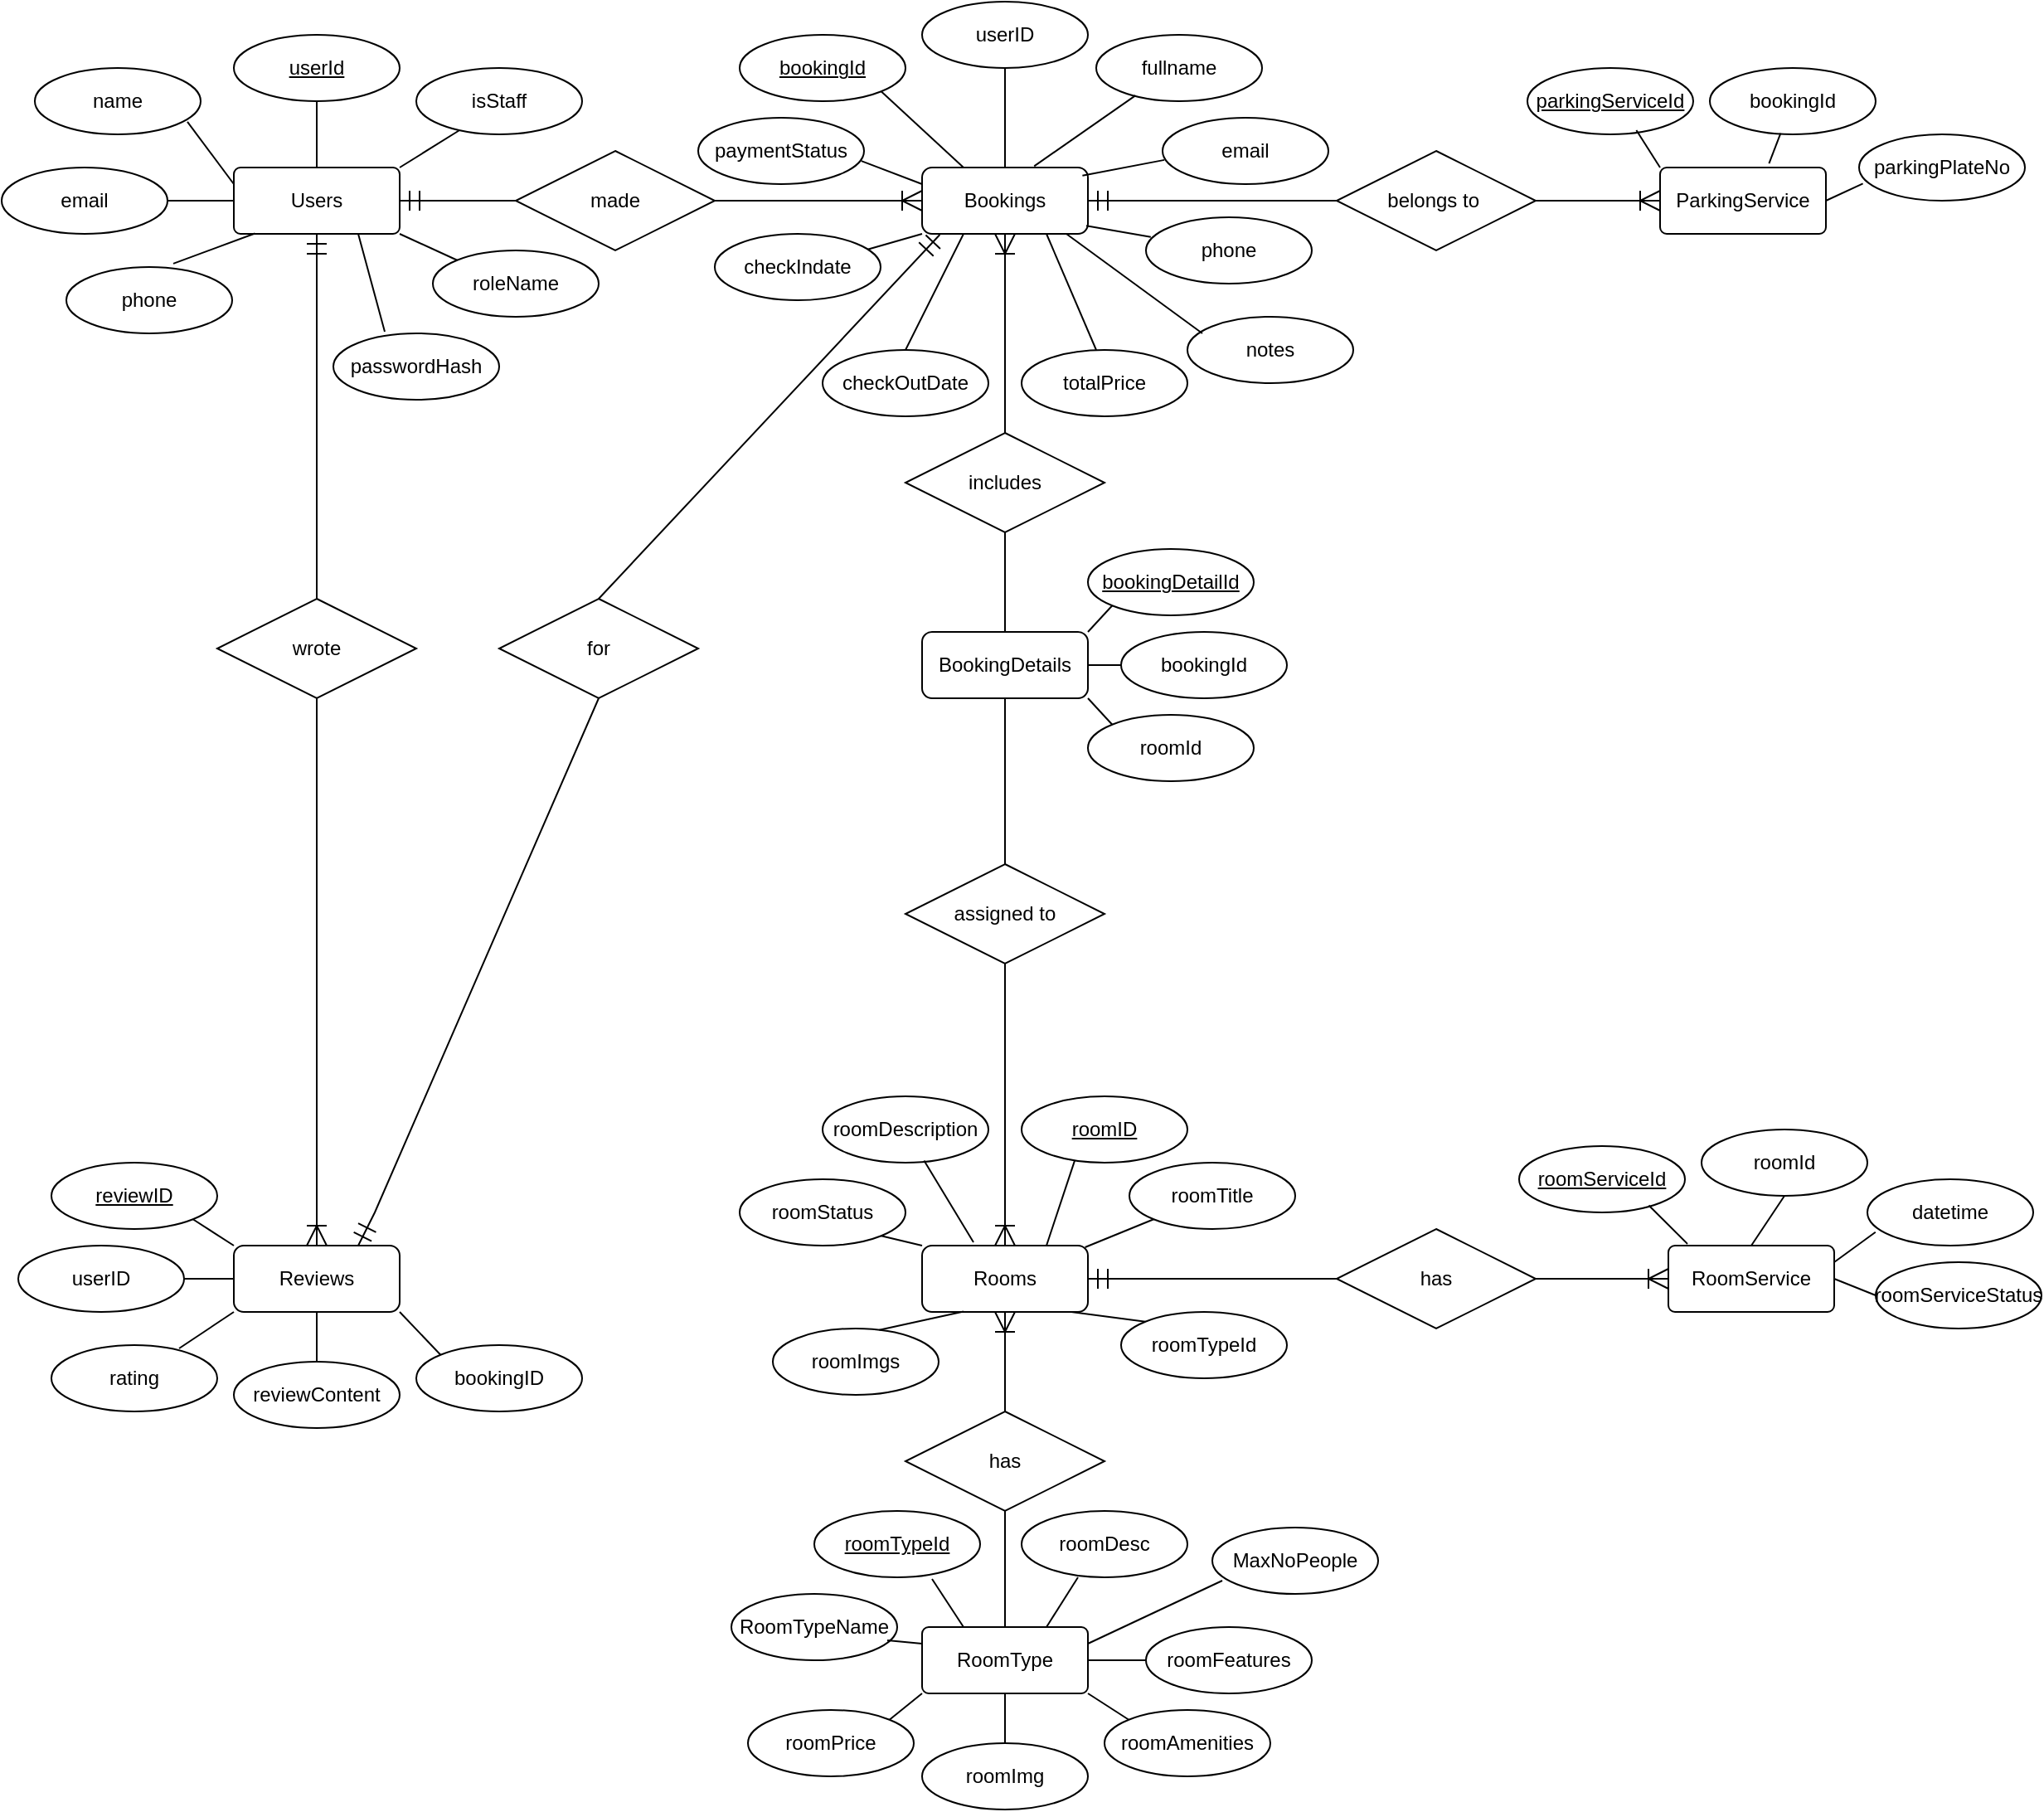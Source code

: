 <mxfile version="26.2.15">
  <diagram name="Page-1" id="yQHIoNuQXVW4_8L3R_kf">
    <mxGraphModel dx="776" dy="907" grid="1" gridSize="10" guides="1" tooltips="1" connect="1" arrows="1" fold="1" page="1" pageScale="1" pageWidth="850" pageHeight="1100" math="0" shadow="0">
      <root>
        <mxCell id="0" />
        <mxCell id="1" parent="0" />
        <mxCell id="pPZMuFNUeKhr5VNqopDP-1" value="Users" style="rounded=1;arcSize=10;whiteSpace=wrap;html=1;align=center;" parent="1" vertex="1">
          <mxGeometry x="380" y="100" width="100" height="40" as="geometry" />
        </mxCell>
        <mxCell id="pPZMuFNUeKhr5VNqopDP-2" value="userId" style="ellipse;whiteSpace=wrap;html=1;align=center;fontStyle=4;" parent="1" vertex="1">
          <mxGeometry x="380" y="20" width="100" height="40" as="geometry" />
        </mxCell>
        <mxCell id="pPZMuFNUeKhr5VNqopDP-3" value="" style="endArrow=none;html=1;rounded=0;exitX=0.5;exitY=0;exitDx=0;exitDy=0;entryX=0.5;entryY=1;entryDx=0;entryDy=0;" parent="1" source="pPZMuFNUeKhr5VNqopDP-1" target="pPZMuFNUeKhr5VNqopDP-2" edge="1">
          <mxGeometry relative="1" as="geometry">
            <mxPoint x="500" y="230" as="sourcePoint" />
            <mxPoint x="430" y="60" as="targetPoint" />
          </mxGeometry>
        </mxCell>
        <mxCell id="pPZMuFNUeKhr5VNqopDP-6" value="email" style="ellipse;whiteSpace=wrap;html=1;align=center;" parent="1" vertex="1">
          <mxGeometry x="240" y="100" width="100" height="40" as="geometry" />
        </mxCell>
        <mxCell id="pPZMuFNUeKhr5VNqopDP-7" value="name" style="ellipse;whiteSpace=wrap;html=1;align=center;" parent="1" vertex="1">
          <mxGeometry x="260" y="40" width="100" height="40" as="geometry" />
        </mxCell>
        <mxCell id="pPZMuFNUeKhr5VNqopDP-8" value="phone" style="ellipse;whiteSpace=wrap;html=1;align=center;" parent="1" vertex="1">
          <mxGeometry x="279" y="160" width="100" height="40" as="geometry" />
        </mxCell>
        <mxCell id="pPZMuFNUeKhr5VNqopDP-11" value="" style="endArrow=none;html=1;rounded=0;exitX=0.92;exitY=0.81;exitDx=0;exitDy=0;entryX=0;entryY=0.25;entryDx=0;entryDy=0;exitPerimeter=0;" parent="1" source="pPZMuFNUeKhr5VNqopDP-7" target="pPZMuFNUeKhr5VNqopDP-1" edge="1">
          <mxGeometry relative="1" as="geometry">
            <mxPoint x="510" y="129.5" as="sourcePoint" />
            <mxPoint x="670" y="129.5" as="targetPoint" />
          </mxGeometry>
        </mxCell>
        <mxCell id="pPZMuFNUeKhr5VNqopDP-12" value="" style="endArrow=none;html=1;rounded=0;exitX=0.127;exitY=0.993;exitDx=0;exitDy=0;entryX=0.645;entryY=-0.051;entryDx=0;entryDy=0;entryPerimeter=0;exitPerimeter=0;" parent="1" source="pPZMuFNUeKhr5VNqopDP-1" target="pPZMuFNUeKhr5VNqopDP-8" edge="1">
          <mxGeometry relative="1" as="geometry">
            <mxPoint x="350" y="370" as="sourcePoint" />
            <mxPoint x="510" y="380" as="targetPoint" />
          </mxGeometry>
        </mxCell>
        <mxCell id="pPZMuFNUeKhr5VNqopDP-13" value="" style="endArrow=none;html=1;rounded=0;exitX=1;exitY=0.5;exitDx=0;exitDy=0;entryX=0;entryY=0.5;entryDx=0;entryDy=0;" parent="1" source="pPZMuFNUeKhr5VNqopDP-6" target="pPZMuFNUeKhr5VNqopDP-1" edge="1">
          <mxGeometry relative="1" as="geometry">
            <mxPoint x="500" y="310" as="sourcePoint" />
            <mxPoint x="660" y="320" as="targetPoint" />
          </mxGeometry>
        </mxCell>
        <mxCell id="pPZMuFNUeKhr5VNqopDP-14" value="Rooms" style="whiteSpace=wrap;html=1;align=center;rounded=1;" parent="1" vertex="1">
          <mxGeometry x="795" y="750" width="100" height="40" as="geometry" />
        </mxCell>
        <mxCell id="pPZMuFNUeKhr5VNqopDP-15" value="roomID" style="ellipse;whiteSpace=wrap;html=1;align=center;fontStyle=4;" parent="1" vertex="1">
          <mxGeometry x="855" y="660" width="100" height="40" as="geometry" />
        </mxCell>
        <mxCell id="pPZMuFNUeKhr5VNqopDP-16" value="roomDescription" style="ellipse;whiteSpace=wrap;html=1;align=center;" parent="1" vertex="1">
          <mxGeometry x="735" y="660" width="100" height="40" as="geometry" />
        </mxCell>
        <mxCell id="pPZMuFNUeKhr5VNqopDP-17" value="roomTypeId" style="ellipse;whiteSpace=wrap;html=1;align=center;" parent="1" vertex="1">
          <mxGeometry x="915" y="790" width="100" height="40" as="geometry" />
        </mxCell>
        <mxCell id="pPZMuFNUeKhr5VNqopDP-18" value="roomImgs" style="ellipse;whiteSpace=wrap;html=1;align=center;" parent="1" vertex="1">
          <mxGeometry x="705" y="800" width="100" height="40" as="geometry" />
        </mxCell>
        <mxCell id="pPZMuFNUeKhr5VNqopDP-19" value="" style="endArrow=none;html=1;rounded=0;exitX=0.32;exitY=0.97;exitDx=0;exitDy=0;exitPerimeter=0;entryX=0.75;entryY=0;entryDx=0;entryDy=0;" parent="1" source="pPZMuFNUeKhr5VNqopDP-15" target="pPZMuFNUeKhr5VNqopDP-14" edge="1">
          <mxGeometry relative="1" as="geometry">
            <mxPoint x="965" y="780" as="sourcePoint" />
            <mxPoint x="845" y="790" as="targetPoint" />
          </mxGeometry>
        </mxCell>
        <mxCell id="pPZMuFNUeKhr5VNqopDP-20" value="" style="endArrow=none;html=1;rounded=0;exitX=0.9;exitY=1;exitDx=0;exitDy=0;exitPerimeter=0;entryX=0;entryY=0;entryDx=0;entryDy=0;" parent="1" source="pPZMuFNUeKhr5VNqopDP-14" target="pPZMuFNUeKhr5VNqopDP-17" edge="1">
          <mxGeometry relative="1" as="geometry">
            <mxPoint x="895" y="850" as="sourcePoint" />
            <mxPoint x="905" y="810" as="targetPoint" />
          </mxGeometry>
        </mxCell>
        <mxCell id="pPZMuFNUeKhr5VNqopDP-21" value="roomTitle" style="ellipse;whiteSpace=wrap;html=1;align=center;" parent="1" vertex="1">
          <mxGeometry x="920" y="700" width="100" height="40" as="geometry" />
        </mxCell>
        <mxCell id="pPZMuFNUeKhr5VNqopDP-22" value="" style="endArrow=none;html=1;rounded=0;exitX=0.983;exitY=0.025;exitDx=0;exitDy=0;entryX=0;entryY=1;entryDx=0;entryDy=0;exitPerimeter=0;" parent="1" source="pPZMuFNUeKhr5VNqopDP-14" target="pPZMuFNUeKhr5VNqopDP-21" edge="1">
          <mxGeometry relative="1" as="geometry">
            <mxPoint x="905" y="760" as="sourcePoint" />
            <mxPoint x="1065" y="760" as="targetPoint" />
          </mxGeometry>
        </mxCell>
        <mxCell id="pPZMuFNUeKhr5VNqopDP-24" value="" style="endArrow=none;html=1;rounded=0;exitX=0.31;exitY=-0.05;exitDx=0;exitDy=0;entryX=0.612;entryY=0.97;entryDx=0;entryDy=0;exitPerimeter=0;entryPerimeter=0;" parent="1" source="pPZMuFNUeKhr5VNqopDP-14" target="pPZMuFNUeKhr5VNqopDP-16" edge="1">
          <mxGeometry relative="1" as="geometry">
            <mxPoint x="755" y="850" as="sourcePoint" />
            <mxPoint x="915" y="850" as="targetPoint" />
          </mxGeometry>
        </mxCell>
        <mxCell id="pPZMuFNUeKhr5VNqopDP-25" value="" style="endArrow=none;html=1;rounded=0;exitX=0.25;exitY=0.993;exitDx=0;exitDy=0;entryX=0.642;entryY=0.022;entryDx=0;entryDy=0;exitPerimeter=0;entryPerimeter=0;" parent="1" source="pPZMuFNUeKhr5VNqopDP-14" target="pPZMuFNUeKhr5VNqopDP-18" edge="1">
          <mxGeometry relative="1" as="geometry">
            <mxPoint x="965" y="960" as="sourcePoint" />
            <mxPoint x="1125" y="960" as="targetPoint" />
          </mxGeometry>
        </mxCell>
        <mxCell id="pPZMuFNUeKhr5VNqopDP-27" value="Bookings" style="whiteSpace=wrap;html=1;align=center;rounded=1;" parent="1" vertex="1">
          <mxGeometry x="795" y="100" width="100" height="40" as="geometry" />
        </mxCell>
        <mxCell id="pPZMuFNUeKhr5VNqopDP-28" value="bookingId" style="ellipse;whiteSpace=wrap;html=1;align=center;fontStyle=4;" parent="1" vertex="1">
          <mxGeometry x="685" y="20" width="100" height="40" as="geometry" />
        </mxCell>
        <mxCell id="pPZMuFNUeKhr5VNqopDP-29" value="userID" style="ellipse;whiteSpace=wrap;html=1;align=center;" parent="1" vertex="1">
          <mxGeometry x="795" width="100" height="40" as="geometry" />
        </mxCell>
        <mxCell id="pPZMuFNUeKhr5VNqopDP-31" value="checkOutDate" style="ellipse;whiteSpace=wrap;html=1;align=center;" parent="1" vertex="1">
          <mxGeometry x="735" y="210" width="100" height="40" as="geometry" />
        </mxCell>
        <mxCell id="pPZMuFNUeKhr5VNqopDP-32" value="" style="endArrow=none;html=1;rounded=0;exitX=1;exitY=1;exitDx=0;exitDy=0;entryX=0.25;entryY=0;entryDx=0;entryDy=0;" parent="1" source="pPZMuFNUeKhr5VNqopDP-28" target="pPZMuFNUeKhr5VNqopDP-27" edge="1">
          <mxGeometry relative="1" as="geometry">
            <mxPoint x="790" y="90" as="sourcePoint" />
            <mxPoint x="795" y="100" as="targetPoint" />
          </mxGeometry>
        </mxCell>
        <mxCell id="pPZMuFNUeKhr5VNqopDP-33" value="" style="endArrow=none;html=1;rounded=0;exitX=0;exitY=1;exitDx=0;exitDy=0;entryX=0.905;entryY=0.247;entryDx=0;entryDy=0;entryPerimeter=0;" parent="1" source="pPZMuFNUeKhr5VNqopDP-27" target="NALa_Cf8FtHjYn0uT0Lj-3" edge="1">
          <mxGeometry relative="1" as="geometry">
            <mxPoint x="895" y="200" as="sourcePoint" />
            <mxPoint x="881.2" y="210.68" as="targetPoint" />
          </mxGeometry>
        </mxCell>
        <mxCell id="pPZMuFNUeKhr5VNqopDP-36" value="" style="endArrow=none;html=1;rounded=0;exitX=0.5;exitY=0;exitDx=0;exitDy=0;entryX=0.5;entryY=1;entryDx=0;entryDy=0;" parent="1" source="pPZMuFNUeKhr5VNqopDP-27" target="pPZMuFNUeKhr5VNqopDP-29" edge="1">
          <mxGeometry relative="1" as="geometry">
            <mxPoint x="755" y="200" as="sourcePoint" />
            <mxPoint x="930" y="150" as="targetPoint" />
          </mxGeometry>
        </mxCell>
        <mxCell id="pPZMuFNUeKhr5VNqopDP-37" value="" style="endArrow=none;html=1;rounded=0;entryX=0.5;entryY=0;entryDx=0;entryDy=0;exitX=0.25;exitY=1;exitDx=0;exitDy=0;" parent="1" source="pPZMuFNUeKhr5VNqopDP-27" target="pPZMuFNUeKhr5VNqopDP-31" edge="1">
          <mxGeometry relative="1" as="geometry">
            <mxPoint x="850" y="140" as="sourcePoint" />
            <mxPoint x="870" y="170" as="targetPoint" />
          </mxGeometry>
        </mxCell>
        <mxCell id="pPZMuFNUeKhr5VNqopDP-39" value="Reviews" style="whiteSpace=wrap;html=1;align=center;rounded=1;" parent="1" vertex="1">
          <mxGeometry x="380" y="750" width="100" height="40" as="geometry" />
        </mxCell>
        <mxCell id="pPZMuFNUeKhr5VNqopDP-40" value="reviewID" style="ellipse;whiteSpace=wrap;html=1;align=center;fontStyle=4;" parent="1" vertex="1">
          <mxGeometry x="270" y="700" width="100" height="40" as="geometry" />
        </mxCell>
        <mxCell id="pPZMuFNUeKhr5VNqopDP-41" value="userID" style="ellipse;whiteSpace=wrap;html=1;align=center;" parent="1" vertex="1">
          <mxGeometry x="250" y="750" width="100" height="40" as="geometry" />
        </mxCell>
        <mxCell id="pPZMuFNUeKhr5VNqopDP-42" value="bookingID" style="ellipse;whiteSpace=wrap;html=1;align=center;" parent="1" vertex="1">
          <mxGeometry x="490" y="810" width="100" height="40" as="geometry" />
        </mxCell>
        <mxCell id="pPZMuFNUeKhr5VNqopDP-43" value="reviewContent" style="ellipse;whiteSpace=wrap;html=1;align=center;" parent="1" vertex="1">
          <mxGeometry x="380" y="820" width="100" height="40" as="geometry" />
        </mxCell>
        <mxCell id="pPZMuFNUeKhr5VNqopDP-44" value="" style="endArrow=none;html=1;rounded=0;exitX=1;exitY=1;exitDx=0;exitDy=0;entryX=0;entryY=0;entryDx=0;entryDy=0;" parent="1" source="pPZMuFNUeKhr5VNqopDP-40" target="pPZMuFNUeKhr5VNqopDP-39" edge="1">
          <mxGeometry relative="1" as="geometry">
            <mxPoint x="550" y="780" as="sourcePoint" />
            <mxPoint x="710" y="780" as="targetPoint" />
          </mxGeometry>
        </mxCell>
        <mxCell id="pPZMuFNUeKhr5VNqopDP-45" value="" style="endArrow=none;html=1;rounded=0;exitX=1;exitY=1;exitDx=0;exitDy=0;entryX=0;entryY=0;entryDx=0;entryDy=0;" parent="1" source="pPZMuFNUeKhr5VNqopDP-39" target="pPZMuFNUeKhr5VNqopDP-42" edge="1">
          <mxGeometry relative="1" as="geometry">
            <mxPoint x="480" y="850" as="sourcePoint" />
            <mxPoint x="640" y="850" as="targetPoint" />
          </mxGeometry>
        </mxCell>
        <mxCell id="pPZMuFNUeKhr5VNqopDP-48" value="" style="endArrow=none;html=1;rounded=0;entryX=1;entryY=0.5;entryDx=0;entryDy=0;exitX=0;exitY=0.5;exitDx=0;exitDy=0;" parent="1" source="pPZMuFNUeKhr5VNqopDP-39" target="pPZMuFNUeKhr5VNqopDP-41" edge="1">
          <mxGeometry relative="1" as="geometry">
            <mxPoint x="350" y="768" as="sourcePoint" />
            <mxPoint x="500" y="850" as="targetPoint" />
          </mxGeometry>
        </mxCell>
        <mxCell id="pPZMuFNUeKhr5VNqopDP-49" value="" style="endArrow=none;html=1;rounded=0;exitX=0.5;exitY=1;exitDx=0;exitDy=0;entryX=0.5;entryY=0;entryDx=0;entryDy=0;" parent="1" source="pPZMuFNUeKhr5VNqopDP-39" target="pPZMuFNUeKhr5VNqopDP-43" edge="1">
          <mxGeometry relative="1" as="geometry">
            <mxPoint x="550" y="960" as="sourcePoint" />
            <mxPoint x="710" y="960" as="targetPoint" />
          </mxGeometry>
        </mxCell>
        <mxCell id="Nt7ezWrXQb7OiOiJ3uoh-1" value="isStaff" style="ellipse;whiteSpace=wrap;html=1;align=center;" parent="1" vertex="1">
          <mxGeometry x="490" y="40" width="100" height="40" as="geometry" />
        </mxCell>
        <mxCell id="Nt7ezWrXQb7OiOiJ3uoh-2" value="roleName" style="ellipse;whiteSpace=wrap;html=1;align=center;" parent="1" vertex="1">
          <mxGeometry x="500" y="150" width="100" height="40" as="geometry" />
        </mxCell>
        <mxCell id="Nt7ezWrXQb7OiOiJ3uoh-3" style="edgeStyle=orthogonalEdgeStyle;rounded=0;orthogonalLoop=1;jettySize=auto;html=1;exitX=0.5;exitY=1;exitDx=0;exitDy=0;" parent="1" source="pPZMuFNUeKhr5VNqopDP-6" target="pPZMuFNUeKhr5VNqopDP-6" edge="1">
          <mxGeometry relative="1" as="geometry" />
        </mxCell>
        <mxCell id="Nt7ezWrXQb7OiOiJ3uoh-8" value="" style="endArrow=none;html=1;rounded=0;entryX=0.257;entryY=0.944;entryDx=0;entryDy=0;exitX=1;exitY=0;exitDx=0;exitDy=0;entryPerimeter=0;" parent="1" source="pPZMuFNUeKhr5VNqopDP-1" target="Nt7ezWrXQb7OiOiJ3uoh-1" edge="1">
          <mxGeometry relative="1" as="geometry">
            <mxPoint x="550" y="160" as="sourcePoint" />
            <mxPoint x="670" y="150" as="targetPoint" />
          </mxGeometry>
        </mxCell>
        <mxCell id="Nt7ezWrXQb7OiOiJ3uoh-9" value="" style="endArrow=none;html=1;rounded=0;exitX=1;exitY=1;exitDx=0;exitDy=0;entryX=0;entryY=0;entryDx=0;entryDy=0;" parent="1" source="pPZMuFNUeKhr5VNqopDP-1" target="Nt7ezWrXQb7OiOiJ3uoh-2" edge="1">
          <mxGeometry relative="1" as="geometry">
            <mxPoint x="550" y="230" as="sourcePoint" />
            <mxPoint x="710" y="230" as="targetPoint" />
          </mxGeometry>
        </mxCell>
        <mxCell id="Nt7ezWrXQb7OiOiJ3uoh-10" value="roomStatus" style="ellipse;whiteSpace=wrap;html=1;align=center;" parent="1" vertex="1">
          <mxGeometry x="685" y="710" width="100" height="40" as="geometry" />
        </mxCell>
        <mxCell id="Nt7ezWrXQb7OiOiJ3uoh-11" value="" style="endArrow=none;html=1;rounded=0;exitX=1;exitY=1;exitDx=0;exitDy=0;entryX=0;entryY=0;entryDx=0;entryDy=0;" parent="1" source="Nt7ezWrXQb7OiOiJ3uoh-10" target="pPZMuFNUeKhr5VNqopDP-14" edge="1">
          <mxGeometry relative="1" as="geometry">
            <mxPoint x="720" y="810" as="sourcePoint" />
            <mxPoint x="790" y="750" as="targetPoint" />
          </mxGeometry>
        </mxCell>
        <mxCell id="Nt7ezWrXQb7OiOiJ3uoh-13" value="" style="edgeStyle=entityRelationEdgeStyle;fontSize=12;html=1;endArrow=ERoneToMany;rounded=0;strokeWidth=1;endSize=10;startArrow=none;startFill=0;exitX=1;exitY=0.5;exitDx=0;exitDy=0;entryX=0;entryY=0.5;entryDx=0;entryDy=0;" parent="1" source="Nt7ezWrXQb7OiOiJ3uoh-14" target="pPZMuFNUeKhr5VNqopDP-27" edge="1">
          <mxGeometry width="100" height="100" relative="1" as="geometry">
            <mxPoint x="610" y="270" as="sourcePoint" />
            <mxPoint x="745" y="270" as="targetPoint" />
            <Array as="points">
              <mxPoint x="685" y="230" />
              <mxPoint x="685" y="220" />
            </Array>
          </mxGeometry>
        </mxCell>
        <mxCell id="Nt7ezWrXQb7OiOiJ3uoh-14" value="made" style="shape=rhombus;perimeter=rhombusPerimeter;whiteSpace=wrap;html=1;align=center;" parent="1" vertex="1">
          <mxGeometry x="550" y="90" width="120" height="60" as="geometry" />
        </mxCell>
        <mxCell id="Nt7ezWrXQb7OiOiJ3uoh-16" value="" style="endArrow=none;html=1;rounded=0;exitX=1;exitY=0.5;exitDx=0;exitDy=0;entryX=0;entryY=0.5;entryDx=0;entryDy=0;startArrow=ERmandOne;startFill=0;endSize=6;startSize=10;" parent="1" source="pPZMuFNUeKhr5VNqopDP-1" target="Nt7ezWrXQb7OiOiJ3uoh-14" edge="1">
          <mxGeometry relative="1" as="geometry">
            <mxPoint x="620" y="280" as="sourcePoint" />
            <mxPoint x="780" y="280" as="targetPoint" />
          </mxGeometry>
        </mxCell>
        <mxCell id="Nt7ezWrXQb7OiOiJ3uoh-26" value="totalPrice" style="ellipse;whiteSpace=wrap;html=1;align=center;" parent="1" vertex="1">
          <mxGeometry x="855" y="210" width="100" height="40" as="geometry" />
        </mxCell>
        <mxCell id="Nt7ezWrXQb7OiOiJ3uoh-46" style="edgeStyle=orthogonalEdgeStyle;rounded=0;orthogonalLoop=1;jettySize=auto;html=1;exitX=0.5;exitY=1;exitDx=0;exitDy=0;" parent="1" source="pPZMuFNUeKhr5VNqopDP-31" target="pPZMuFNUeKhr5VNqopDP-31" edge="1">
          <mxGeometry relative="1" as="geometry" />
        </mxCell>
        <mxCell id="Nt7ezWrXQb7OiOiJ3uoh-54" value="RoomType" style="rounded=1;arcSize=10;whiteSpace=wrap;html=1;align=center;" parent="1" vertex="1">
          <mxGeometry x="795" y="980" width="100" height="40" as="geometry" />
        </mxCell>
        <mxCell id="Nt7ezWrXQb7OiOiJ3uoh-55" value="roomTypeId" style="ellipse;whiteSpace=wrap;html=1;align=center;fontStyle=4;" parent="1" vertex="1">
          <mxGeometry x="730" y="910" width="100" height="40" as="geometry" />
        </mxCell>
        <mxCell id="Nt7ezWrXQb7OiOiJ3uoh-56" value="roomDesc" style="ellipse;whiteSpace=wrap;html=1;align=center;" parent="1" vertex="1">
          <mxGeometry x="855" y="910" width="100" height="40" as="geometry" />
        </mxCell>
        <mxCell id="Nt7ezWrXQb7OiOiJ3uoh-57" value="roomAmenities" style="ellipse;whiteSpace=wrap;html=1;align=center;" parent="1" vertex="1">
          <mxGeometry x="905" y="1030" width="100" height="40" as="geometry" />
        </mxCell>
        <mxCell id="Nt7ezWrXQb7OiOiJ3uoh-58" value="roomFeatures" style="ellipse;whiteSpace=wrap;html=1;align=center;" parent="1" vertex="1">
          <mxGeometry x="930" y="980" width="100" height="40" as="geometry" />
        </mxCell>
        <mxCell id="Nt7ezWrXQb7OiOiJ3uoh-59" value="roomImg" style="ellipse;whiteSpace=wrap;html=1;align=center;" parent="1" vertex="1">
          <mxGeometry x="795" y="1050" width="100" height="40" as="geometry" />
        </mxCell>
        <mxCell id="Nt7ezWrXQb7OiOiJ3uoh-60" value="roomPrice" style="ellipse;whiteSpace=wrap;html=1;align=center;" parent="1" vertex="1">
          <mxGeometry x="690" y="1030" width="100" height="40" as="geometry" />
        </mxCell>
        <mxCell id="Nt7ezWrXQb7OiOiJ3uoh-62" value="" style="endArrow=none;html=1;rounded=0;exitX=0.71;exitY=1.025;exitDx=0;exitDy=0;exitPerimeter=0;entryX=0.25;entryY=0;entryDx=0;entryDy=0;" parent="1" source="Nt7ezWrXQb7OiOiJ3uoh-55" target="Nt7ezWrXQb7OiOiJ3uoh-54" edge="1">
          <mxGeometry relative="1" as="geometry">
            <mxPoint x="600" y="1000" as="sourcePoint" />
            <mxPoint x="760" y="1000" as="targetPoint" />
          </mxGeometry>
        </mxCell>
        <mxCell id="Nt7ezWrXQb7OiOiJ3uoh-63" value="" style="endArrow=none;html=1;rounded=0;exitX=0;exitY=1;exitDx=0;exitDy=0;entryX=1;entryY=0;entryDx=0;entryDy=0;" parent="1" source="Nt7ezWrXQb7OiOiJ3uoh-54" target="Nt7ezWrXQb7OiOiJ3uoh-60" edge="1">
          <mxGeometry relative="1" as="geometry">
            <mxPoint x="540" y="1009.41" as="sourcePoint" />
            <mxPoint x="700" y="1009.41" as="targetPoint" />
          </mxGeometry>
        </mxCell>
        <mxCell id="Nt7ezWrXQb7OiOiJ3uoh-64" value="" style="endArrow=none;html=1;rounded=0;entryX=0.75;entryY=0;entryDx=0;entryDy=0;exitX=0.34;exitY=1;exitDx=0;exitDy=0;exitPerimeter=0;" parent="1" source="Nt7ezWrXQb7OiOiJ3uoh-56" target="Nt7ezWrXQb7OiOiJ3uoh-54" edge="1">
          <mxGeometry relative="1" as="geometry">
            <mxPoint x="910" y="980" as="sourcePoint" />
            <mxPoint x="710" y="950" as="targetPoint" />
          </mxGeometry>
        </mxCell>
        <mxCell id="Nt7ezWrXQb7OiOiJ3uoh-65" value="" style="endArrow=none;html=1;rounded=0;exitX=1;exitY=0.5;exitDx=0;exitDy=0;entryX=0;entryY=0.5;entryDx=0;entryDy=0;" parent="1" source="Nt7ezWrXQb7OiOiJ3uoh-54" target="Nt7ezWrXQb7OiOiJ3uoh-58" edge="1">
          <mxGeometry relative="1" as="geometry">
            <mxPoint x="720" y="1080" as="sourcePoint" />
            <mxPoint x="880" y="1080" as="targetPoint" />
          </mxGeometry>
        </mxCell>
        <mxCell id="Nt7ezWrXQb7OiOiJ3uoh-66" value="" style="endArrow=none;html=1;rounded=0;exitX=1;exitY=1;exitDx=0;exitDy=0;entryX=0;entryY=0;entryDx=0;entryDy=0;" parent="1" source="Nt7ezWrXQb7OiOiJ3uoh-54" target="Nt7ezWrXQb7OiOiJ3uoh-57" edge="1">
          <mxGeometry relative="1" as="geometry">
            <mxPoint x="680" y="1080" as="sourcePoint" />
            <mxPoint x="840" y="1080" as="targetPoint" />
          </mxGeometry>
        </mxCell>
        <mxCell id="Nt7ezWrXQb7OiOiJ3uoh-67" value="" style="endArrow=none;html=1;rounded=0;entryX=0.5;entryY=0;entryDx=0;entryDy=0;" parent="1" target="Nt7ezWrXQb7OiOiJ3uoh-59" edge="1">
          <mxGeometry relative="1" as="geometry">
            <mxPoint x="845" y="1020" as="sourcePoint" />
            <mxPoint x="720" y="1029.41" as="targetPoint" />
          </mxGeometry>
        </mxCell>
        <mxCell id="Nt7ezWrXQb7OiOiJ3uoh-68" value="has" style="shape=rhombus;perimeter=rhombusPerimeter;whiteSpace=wrap;html=1;align=center;" parent="1" vertex="1">
          <mxGeometry x="785" y="850" width="120" height="60" as="geometry" />
        </mxCell>
        <mxCell id="Nt7ezWrXQb7OiOiJ3uoh-69" value="" style="fontSize=12;html=1;endArrow=ERoneToMany;rounded=0;strokeWidth=1;endSize=10;startArrow=none;startFill=0;entryX=0.5;entryY=1;entryDx=0;entryDy=0;exitX=0.5;exitY=0;exitDx=0;exitDy=0;" parent="1" source="Nt7ezWrXQb7OiOiJ3uoh-68" target="pPZMuFNUeKhr5VNqopDP-14" edge="1">
          <mxGeometry width="100" height="100" relative="1" as="geometry">
            <mxPoint x="845" y="880" as="sourcePoint" />
            <mxPoint x="926" y="1256" as="targetPoint" />
          </mxGeometry>
        </mxCell>
        <mxCell id="Nt7ezWrXQb7OiOiJ3uoh-71" value="" style="endArrow=none;html=1;rounded=0;exitX=0.5;exitY=1;exitDx=0;exitDy=0;entryX=0.5;entryY=0;entryDx=0;entryDy=0;sourcePerimeterSpacing=0;" parent="1" source="Nt7ezWrXQb7OiOiJ3uoh-68" target="Nt7ezWrXQb7OiOiJ3uoh-54" edge="1">
          <mxGeometry relative="1" as="geometry">
            <mxPoint x="845" y="938" as="sourcePoint" />
            <mxPoint x="995" y="1298" as="targetPoint" />
          </mxGeometry>
        </mxCell>
        <mxCell id="xizNLoTrmOQnTAkn3QBC-4" value="rating" style="ellipse;whiteSpace=wrap;html=1;align=center;" parent="1" vertex="1">
          <mxGeometry x="270" y="810" width="100" height="40" as="geometry" />
        </mxCell>
        <mxCell id="xizNLoTrmOQnTAkn3QBC-5" value="" style="endArrow=none;html=1;rounded=0;entryX=0;entryY=1;entryDx=0;entryDy=0;exitX=0.77;exitY=0.05;exitDx=0;exitDy=0;exitPerimeter=0;" parent="1" source="xizNLoTrmOQnTAkn3QBC-4" target="pPZMuFNUeKhr5VNqopDP-39" edge="1">
          <mxGeometry relative="1" as="geometry">
            <mxPoint x="5" y="682" as="sourcePoint" />
            <mxPoint x="165" y="682" as="targetPoint" />
          </mxGeometry>
        </mxCell>
        <mxCell id="aZpTDbssM8xVi3ptUcBP-1" value="wrote" style="shape=rhombus;perimeter=rhombusPerimeter;whiteSpace=wrap;html=1;align=center;" parent="1" vertex="1">
          <mxGeometry x="370" y="360" width="120" height="60" as="geometry" />
        </mxCell>
        <mxCell id="aZpTDbssM8xVi3ptUcBP-2" value="" style="endArrow=ERoneToMany;html=1;rounded=0;exitX=0.5;exitY=1;exitDx=0;exitDy=0;entryX=0.5;entryY=0;entryDx=0;entryDy=0;endFill=0;startSize=6;endSize=10;" parent="1" source="aZpTDbssM8xVi3ptUcBP-1" target="pPZMuFNUeKhr5VNqopDP-39" edge="1">
          <mxGeometry relative="1" as="geometry">
            <mxPoint x="320" y="750" as="sourcePoint" />
            <mxPoint x="480" y="750" as="targetPoint" />
          </mxGeometry>
        </mxCell>
        <mxCell id="aZpTDbssM8xVi3ptUcBP-3" value="" style="fontSize=12;html=1;endArrow=ERmandOne;rounded=0;endSize=10;exitX=0.5;exitY=0;exitDx=0;exitDy=0;entryX=0.5;entryY=1;entryDx=0;entryDy=0;endFill=0;" parent="1" source="aZpTDbssM8xVi3ptUcBP-1" target="pPZMuFNUeKhr5VNqopDP-1" edge="1">
          <mxGeometry width="100" height="100" relative="1" as="geometry">
            <mxPoint x="500" y="700" as="sourcePoint" />
            <mxPoint x="480" y="290" as="targetPoint" />
          </mxGeometry>
        </mxCell>
        <mxCell id="aZpTDbssM8xVi3ptUcBP-6" value="" style="endArrow=none;html=1;rounded=0;exitX=1;exitY=0.25;exitDx=0;exitDy=0;entryX=0.06;entryY=0.8;entryDx=0;entryDy=0;entryPerimeter=0;" parent="1" source="Nt7ezWrXQb7OiOiJ3uoh-54" target="LoZMWoAkrtZApBifsOdd-3" edge="1">
          <mxGeometry relative="1" as="geometry">
            <mxPoint x="667.5" y="890" as="sourcePoint" />
            <mxPoint x="582.5" y="890" as="targetPoint" />
          </mxGeometry>
        </mxCell>
        <mxCell id="aZpTDbssM8xVi3ptUcBP-9" value="for" style="shape=rhombus;perimeter=rhombusPerimeter;whiteSpace=wrap;html=1;align=center;" parent="1" vertex="1">
          <mxGeometry x="540" y="360" width="120" height="60" as="geometry" />
        </mxCell>
        <mxCell id="aZpTDbssM8xVi3ptUcBP-10" value="" style="endArrow=none;html=1;rounded=0;entryX=0.5;entryY=0;entryDx=0;entryDy=0;exitX=0.107;exitY=1.013;exitDx=0;exitDy=0;exitPerimeter=0;endSize=6;startArrow=ERmandOne;startFill=0;startSize=10;" parent="1" source="pPZMuFNUeKhr5VNqopDP-27" target="aZpTDbssM8xVi3ptUcBP-9" edge="1">
          <mxGeometry relative="1" as="geometry">
            <mxPoint x="735" y="220" as="sourcePoint" />
            <mxPoint x="655" y="495" as="targetPoint" />
          </mxGeometry>
        </mxCell>
        <mxCell id="aZpTDbssM8xVi3ptUcBP-11" value="" style="fontSize=12;html=1;endArrow=ERmandOne;rounded=0;endSize=10;exitX=0.5;exitY=1;exitDx=0;exitDy=0;shadow=0;flowAnimation=0;jumpStyle=none;entryX=0.75;entryY=0;entryDx=0;entryDy=0;startFill=0;endFill=0;" parent="1" source="aZpTDbssM8xVi3ptUcBP-9" target="pPZMuFNUeKhr5VNqopDP-39" edge="1">
          <mxGeometry width="100" height="100" relative="1" as="geometry">
            <mxPoint x="490" y="585" as="sourcePoint" />
            <mxPoint x="460" y="680" as="targetPoint" />
            <Array as="points">
              <mxPoint x="465" y="730" />
            </Array>
          </mxGeometry>
        </mxCell>
        <mxCell id="aZpTDbssM8xVi3ptUcBP-13" value="RoomService" style="rounded=1;arcSize=10;whiteSpace=wrap;html=1;align=center;" parent="1" vertex="1">
          <mxGeometry x="1245" y="750" width="100" height="40" as="geometry" />
        </mxCell>
        <mxCell id="aZpTDbssM8xVi3ptUcBP-15" value="roomServiceId" style="ellipse;whiteSpace=wrap;html=1;align=center;fontStyle=4;" parent="1" vertex="1">
          <mxGeometry x="1155" y="690" width="100" height="40" as="geometry" />
        </mxCell>
        <mxCell id="aZpTDbssM8xVi3ptUcBP-16" value="roomServiceStatus" style="ellipse;whiteSpace=wrap;html=1;align=center;" parent="1" vertex="1">
          <mxGeometry x="1370" y="760" width="100" height="40" as="geometry" />
        </mxCell>
        <mxCell id="aZpTDbssM8xVi3ptUcBP-17" value="roomId" style="ellipse;whiteSpace=wrap;html=1;align=center;" parent="1" vertex="1">
          <mxGeometry x="1265" y="680" width="100" height="40" as="geometry" />
        </mxCell>
        <mxCell id="aZpTDbssM8xVi3ptUcBP-18" value="datetime" style="ellipse;whiteSpace=wrap;html=1;align=center;" parent="1" vertex="1">
          <mxGeometry x="1365" y="710" width="100" height="40" as="geometry" />
        </mxCell>
        <mxCell id="aZpTDbssM8xVi3ptUcBP-20" value="has" style="shape=rhombus;perimeter=rhombusPerimeter;whiteSpace=wrap;html=1;align=center;" parent="1" vertex="1">
          <mxGeometry x="1045" y="740" width="120" height="60" as="geometry" />
        </mxCell>
        <mxCell id="aZpTDbssM8xVi3ptUcBP-21" value="" style="endArrow=ERmandOne;html=1;rounded=0;exitX=0;exitY=0.5;exitDx=0;exitDy=0;entryX=1;entryY=0.5;entryDx=0;entryDy=0;endFill=0;startSize=6;endSize=10;" parent="1" source="aZpTDbssM8xVi3ptUcBP-20" target="pPZMuFNUeKhr5VNqopDP-14" edge="1">
          <mxGeometry relative="1" as="geometry">
            <mxPoint x="1140" y="910" as="sourcePoint" />
            <mxPoint x="1220" y="910" as="targetPoint" />
          </mxGeometry>
        </mxCell>
        <mxCell id="aZpTDbssM8xVi3ptUcBP-23" value="" style="fontSize=12;html=1;endArrow=ERoneToMany;rounded=0;strokeWidth=1;endSize=10;startArrow=none;startFill=0;entryX=0;entryY=0.5;entryDx=0;entryDy=0;exitX=1;exitY=0.5;exitDx=0;exitDy=0;" parent="1" source="aZpTDbssM8xVi3ptUcBP-20" target="aZpTDbssM8xVi3ptUcBP-13" edge="1">
          <mxGeometry width="100" height="100" relative="1" as="geometry">
            <mxPoint x="1240" y="909" as="sourcePoint" />
            <mxPoint x="1090" y="909" as="targetPoint" />
          </mxGeometry>
        </mxCell>
        <mxCell id="aZpTDbssM8xVi3ptUcBP-24" value="belongs to&amp;nbsp;" style="shape=rhombus;perimeter=rhombusPerimeter;whiteSpace=wrap;html=1;align=center;" parent="1" vertex="1">
          <mxGeometry x="1045" y="90" width="120" height="60" as="geometry" />
        </mxCell>
        <mxCell id="aZpTDbssM8xVi3ptUcBP-25" value="ParkingService" style="rounded=1;arcSize=10;whiteSpace=wrap;html=1;align=center;" parent="1" vertex="1">
          <mxGeometry x="1240" y="100" width="100" height="40" as="geometry" />
        </mxCell>
        <mxCell id="aZpTDbssM8xVi3ptUcBP-26" value="parkingServiceId" style="ellipse;whiteSpace=wrap;html=1;align=center;fontStyle=4;" parent="1" vertex="1">
          <mxGeometry x="1160" y="40" width="100" height="40" as="geometry" />
        </mxCell>
        <mxCell id="aZpTDbssM8xVi3ptUcBP-27" value="bookingId" style="ellipse;whiteSpace=wrap;html=1;align=center;" parent="1" vertex="1">
          <mxGeometry x="1270" y="40" width="100" height="40" as="geometry" />
        </mxCell>
        <mxCell id="aZpTDbssM8xVi3ptUcBP-28" value="parkingPlateNo" style="ellipse;whiteSpace=wrap;html=1;align=center;" parent="1" vertex="1">
          <mxGeometry x="1360" y="80" width="100" height="40" as="geometry" />
        </mxCell>
        <mxCell id="aZpTDbssM8xVi3ptUcBP-29" value="" style="endArrow=none;html=1;rounded=0;entryX=0.023;entryY=0.742;entryDx=0;entryDy=0;entryPerimeter=0;exitX=1;exitY=0.5;exitDx=0;exitDy=0;" parent="1" source="aZpTDbssM8xVi3ptUcBP-25" target="aZpTDbssM8xVi3ptUcBP-28" edge="1">
          <mxGeometry relative="1" as="geometry">
            <mxPoint x="1210" y="220" as="sourcePoint" />
            <mxPoint x="1370" y="220" as="targetPoint" />
          </mxGeometry>
        </mxCell>
        <mxCell id="aZpTDbssM8xVi3ptUcBP-30" value="" style="endArrow=none;html=1;rounded=0;exitX=0.427;exitY=0.982;exitDx=0;exitDy=0;exitPerimeter=0;entryX=0.657;entryY=-0.062;entryDx=0;entryDy=0;entryPerimeter=0;" parent="1" source="aZpTDbssM8xVi3ptUcBP-27" target="aZpTDbssM8xVi3ptUcBP-25" edge="1">
          <mxGeometry relative="1" as="geometry">
            <mxPoint x="1210" y="179.57" as="sourcePoint" />
            <mxPoint x="1370" y="179.57" as="targetPoint" />
          </mxGeometry>
        </mxCell>
        <mxCell id="aZpTDbssM8xVi3ptUcBP-31" value="" style="endArrow=none;html=1;rounded=0;exitX=0.657;exitY=0.938;exitDx=0;exitDy=0;exitPerimeter=0;entryX=0;entryY=0;entryDx=0;entryDy=0;" parent="1" source="aZpTDbssM8xVi3ptUcBP-26" target="aZpTDbssM8xVi3ptUcBP-25" edge="1">
          <mxGeometry relative="1" as="geometry">
            <mxPoint x="1130" y="269.57" as="sourcePoint" />
            <mxPoint x="1290" y="269.57" as="targetPoint" />
          </mxGeometry>
        </mxCell>
        <mxCell id="aZpTDbssM8xVi3ptUcBP-38" value="" style="endArrow=none;html=1;rounded=0;exitX=0.782;exitY=0.893;exitDx=0;exitDy=0;exitPerimeter=0;entryX=0.115;entryY=-0.026;entryDx=0;entryDy=0;entryPerimeter=0;" parent="1" source="aZpTDbssM8xVi3ptUcBP-15" target="aZpTDbssM8xVi3ptUcBP-13" edge="1">
          <mxGeometry relative="1" as="geometry">
            <mxPoint x="1227" y="730" as="sourcePoint" />
            <mxPoint x="1255" y="751" as="targetPoint" />
          </mxGeometry>
        </mxCell>
        <mxCell id="aZpTDbssM8xVi3ptUcBP-39" value="" style="endArrow=none;html=1;rounded=0;exitX=0.5;exitY=1;exitDx=0;exitDy=0;entryX=0.5;entryY=0;entryDx=0;entryDy=0;" parent="1" source="aZpTDbssM8xVi3ptUcBP-17" target="aZpTDbssM8xVi3ptUcBP-13" edge="1">
          <mxGeometry relative="1" as="geometry">
            <mxPoint x="1185" y="790" as="sourcePoint" />
            <mxPoint x="1265" y="790" as="targetPoint" />
          </mxGeometry>
        </mxCell>
        <mxCell id="aZpTDbssM8xVi3ptUcBP-40" value="" style="endArrow=none;html=1;rounded=0;exitX=0.049;exitY=0.797;exitDx=0;exitDy=0;entryX=1;entryY=0.25;entryDx=0;entryDy=0;exitPerimeter=0;" parent="1" source="aZpTDbssM8xVi3ptUcBP-18" target="aZpTDbssM8xVi3ptUcBP-13" edge="1">
          <mxGeometry relative="1" as="geometry">
            <mxPoint x="1235" y="880" as="sourcePoint" />
            <mxPoint x="1315" y="880" as="targetPoint" />
          </mxGeometry>
        </mxCell>
        <mxCell id="aZpTDbssM8xVi3ptUcBP-41" value="" style="endArrow=none;html=1;rounded=0;exitX=0;exitY=0.5;exitDx=0;exitDy=0;entryX=1;entryY=0.5;entryDx=0;entryDy=0;" parent="1" source="aZpTDbssM8xVi3ptUcBP-16" target="aZpTDbssM8xVi3ptUcBP-13" edge="1">
          <mxGeometry relative="1" as="geometry">
            <mxPoint x="1215" y="860" as="sourcePoint" />
            <mxPoint x="1355" y="840" as="targetPoint" />
          </mxGeometry>
        </mxCell>
        <mxCell id="o0mEH6YZ1jrel4UEXIex-3" value="" style="endArrow=none;html=1;rounded=0;entryX=0.75;entryY=1;entryDx=0;entryDy=0;" parent="1" target="pPZMuFNUeKhr5VNqopDP-27" edge="1">
          <mxGeometry relative="1" as="geometry">
            <mxPoint x="900" y="210" as="sourcePoint" />
            <mxPoint x="900" y="446" as="targetPoint" />
          </mxGeometry>
        </mxCell>
        <mxCell id="z2gfUIPEwvst8q-_LFBA-1" value="BookingDetails" style="whiteSpace=wrap;html=1;align=center;rounded=1;" parent="1" vertex="1">
          <mxGeometry x="795" y="380" width="100" height="40" as="geometry" />
        </mxCell>
        <mxCell id="z2gfUIPEwvst8q-_LFBA-2" value="&lt;span style=&quot;text-align: left;&quot;&gt;bookingDetailId&lt;/span&gt;" style="ellipse;whiteSpace=wrap;html=1;align=center;fontStyle=4;" parent="1" vertex="1">
          <mxGeometry x="895" y="330" width="100" height="40" as="geometry" />
        </mxCell>
        <mxCell id="z2gfUIPEwvst8q-_LFBA-3" value="&lt;span style=&quot;text-align: left;&quot;&gt;bookingId&lt;/span&gt;" style="ellipse;whiteSpace=wrap;html=1;align=center;" parent="1" vertex="1">
          <mxGeometry x="915" y="380" width="100" height="40" as="geometry" />
        </mxCell>
        <mxCell id="z2gfUIPEwvst8q-_LFBA-4" value="roomId" style="ellipse;whiteSpace=wrap;html=1;align=center;" parent="1" vertex="1">
          <mxGeometry x="895" y="430" width="100" height="40" as="geometry" />
        </mxCell>
        <mxCell id="z2gfUIPEwvst8q-_LFBA-8" value="" style="endArrow=none;html=1;rounded=0;exitX=1;exitY=0.5;exitDx=0;exitDy=0;entryX=0;entryY=0.5;entryDx=0;entryDy=0;" parent="1" source="z2gfUIPEwvst8q-_LFBA-1" target="z2gfUIPEwvst8q-_LFBA-3" edge="1">
          <mxGeometry relative="1" as="geometry">
            <mxPoint x="800" y="530" as="sourcePoint" />
            <mxPoint x="960" y="530" as="targetPoint" />
          </mxGeometry>
        </mxCell>
        <mxCell id="z2gfUIPEwvst8q-_LFBA-10" value="" style="endArrow=none;html=1;rounded=0;exitX=0;exitY=1;exitDx=0;exitDy=0;entryX=1;entryY=0;entryDx=0;entryDy=0;" parent="1" source="z2gfUIPEwvst8q-_LFBA-2" target="z2gfUIPEwvst8q-_LFBA-1" edge="1">
          <mxGeometry relative="1" as="geometry">
            <mxPoint x="820" y="550" as="sourcePoint" />
            <mxPoint x="980" y="550" as="targetPoint" />
          </mxGeometry>
        </mxCell>
        <mxCell id="z2gfUIPEwvst8q-_LFBA-11" value="" style="endArrow=none;html=1;rounded=0;exitX=1;exitY=1;exitDx=0;exitDy=0;entryX=0;entryY=0;entryDx=0;entryDy=0;" parent="1" source="z2gfUIPEwvst8q-_LFBA-1" target="z2gfUIPEwvst8q-_LFBA-4" edge="1">
          <mxGeometry relative="1" as="geometry">
            <mxPoint x="830" y="560" as="sourcePoint" />
            <mxPoint x="990" y="560" as="targetPoint" />
          </mxGeometry>
        </mxCell>
        <mxCell id="z2gfUIPEwvst8q-_LFBA-12" value="includes" style="shape=rhombus;perimeter=rhombusPerimeter;whiteSpace=wrap;html=1;align=center;" parent="1" vertex="1">
          <mxGeometry x="785" y="260" width="120" height="60" as="geometry" />
        </mxCell>
        <mxCell id="z2gfUIPEwvst8q-_LFBA-13" value="" style="fontSize=12;html=1;endArrow=ERoneToMany;rounded=0;strokeWidth=1;endSize=10;startArrow=none;startFill=0;entryX=0.5;entryY=1;entryDx=0;entryDy=0;exitX=0.5;exitY=0;exitDx=0;exitDy=0;" parent="1" source="z2gfUIPEwvst8q-_LFBA-12" target="pPZMuFNUeKhr5VNqopDP-27" edge="1">
          <mxGeometry width="100" height="100" relative="1" as="geometry">
            <mxPoint x="1085" y="260" as="sourcePoint" />
            <mxPoint x="1090" y="160" as="targetPoint" />
          </mxGeometry>
        </mxCell>
        <mxCell id="z2gfUIPEwvst8q-_LFBA-14" value="" style="endArrow=none;html=1;rounded=0;exitX=0.5;exitY=1;exitDx=0;exitDy=0;entryX=0.5;entryY=0;entryDx=0;entryDy=0;" parent="1" source="z2gfUIPEwvst8q-_LFBA-12" target="z2gfUIPEwvst8q-_LFBA-1" edge="1">
          <mxGeometry relative="1" as="geometry">
            <mxPoint x="595" y="370" as="sourcePoint" />
            <mxPoint x="845" y="380" as="targetPoint" />
          </mxGeometry>
        </mxCell>
        <mxCell id="z2gfUIPEwvst8q-_LFBA-15" value="&lt;span style=&quot;text-align: left;&quot;&gt;assigned to&lt;/span&gt;" style="shape=rhombus;perimeter=rhombusPerimeter;whiteSpace=wrap;html=1;align=center;" parent="1" vertex="1">
          <mxGeometry x="785" y="520" width="120" height="60" as="geometry" />
        </mxCell>
        <mxCell id="z2gfUIPEwvst8q-_LFBA-16" value="" style="fontSize=12;html=1;endArrow=ERoneToMany;rounded=0;strokeWidth=1;endSize=10;startArrow=none;startFill=0;entryX=0.5;entryY=0;entryDx=0;entryDy=0;exitX=0.5;exitY=1;exitDx=0;exitDy=0;" parent="1" source="z2gfUIPEwvst8q-_LFBA-15" target="pPZMuFNUeKhr5VNqopDP-14" edge="1">
          <mxGeometry width="100" height="100" relative="1" as="geometry">
            <mxPoint x="785" y="740" as="sourcePoint" />
            <mxPoint x="1090" y="710" as="targetPoint" />
          </mxGeometry>
        </mxCell>
        <mxCell id="z2gfUIPEwvst8q-_LFBA-18" value="" style="endArrow=none;html=1;rounded=0;exitX=0.5;exitY=0;exitDx=0;exitDy=0;entryX=0.5;entryY=1;entryDx=0;entryDy=0;" parent="1" source="z2gfUIPEwvst8q-_LFBA-15" target="z2gfUIPEwvst8q-_LFBA-1" edge="1">
          <mxGeometry relative="1" as="geometry">
            <mxPoint x="855" y="320" as="sourcePoint" />
            <mxPoint x="855" y="390" as="targetPoint" />
          </mxGeometry>
        </mxCell>
        <mxCell id="NALa_Cf8FtHjYn0uT0Lj-1" value="paymentStatus" style="ellipse;whiteSpace=wrap;html=1;align=center;" parent="1" vertex="1">
          <mxGeometry x="660" y="70" width="100" height="40" as="geometry" />
        </mxCell>
        <mxCell id="NALa_Cf8FtHjYn0uT0Lj-2" value="" style="endArrow=none;html=1;rounded=0;exitX=0.984;exitY=0.652;exitDx=0;exitDy=0;entryX=0;entryY=0.25;entryDx=0;entryDy=0;exitPerimeter=0;" parent="1" source="NALa_Cf8FtHjYn0uT0Lj-1" target="pPZMuFNUeKhr5VNqopDP-27" edge="1">
          <mxGeometry relative="1" as="geometry">
            <mxPoint x="780" y="104" as="sourcePoint" />
            <mxPoint x="805" y="110" as="targetPoint" />
          </mxGeometry>
        </mxCell>
        <mxCell id="NALa_Cf8FtHjYn0uT0Lj-3" value="checkIndate" style="ellipse;whiteSpace=wrap;html=1;align=center;" parent="1" vertex="1">
          <mxGeometry x="670" y="140" width="100" height="40" as="geometry" />
        </mxCell>
        <mxCell id="NALa_Cf8FtHjYn0uT0Lj-4" value="fullname" style="ellipse;whiteSpace=wrap;html=1;align=center;" parent="1" vertex="1">
          <mxGeometry x="900" y="20" width="100" height="40" as="geometry" />
        </mxCell>
        <mxCell id="NALa_Cf8FtHjYn0uT0Lj-5" value="email" style="ellipse;whiteSpace=wrap;html=1;align=center;" parent="1" vertex="1">
          <mxGeometry x="940" y="70" width="100" height="40" as="geometry" />
        </mxCell>
        <mxCell id="NALa_Cf8FtHjYn0uT0Lj-6" value="phone" style="ellipse;whiteSpace=wrap;html=1;align=center;" parent="1" vertex="1">
          <mxGeometry x="930" y="130" width="100" height="40" as="geometry" />
        </mxCell>
        <mxCell id="NALa_Cf8FtHjYn0uT0Lj-7" value="" style="endArrow=none;html=1;rounded=0;exitX=0.237;exitY=0.914;exitDx=0;exitDy=0;entryX=0.676;entryY=-0.021;entryDx=0;entryDy=0;exitPerimeter=0;entryPerimeter=0;" parent="1" source="NALa_Cf8FtHjYn0uT0Lj-4" target="pPZMuFNUeKhr5VNqopDP-27" edge="1">
          <mxGeometry relative="1" as="geometry">
            <mxPoint x="841" y="111" as="sourcePoint" />
            <mxPoint x="840" y="50" as="targetPoint" />
          </mxGeometry>
        </mxCell>
        <mxCell id="NALa_Cf8FtHjYn0uT0Lj-8" value="" style="endArrow=none;html=1;rounded=0;entryX=0.011;entryY=0.636;entryDx=0;entryDy=0;entryPerimeter=0;exitX=0.967;exitY=0.121;exitDx=0;exitDy=0;exitPerimeter=0;" parent="1" source="pPZMuFNUeKhr5VNqopDP-27" target="NALa_Cf8FtHjYn0uT0Lj-5" edge="1">
          <mxGeometry relative="1" as="geometry">
            <mxPoint x="892" y="104" as="sourcePoint" />
            <mxPoint x="850" y="60" as="targetPoint" />
          </mxGeometry>
        </mxCell>
        <mxCell id="NALa_Cf8FtHjYn0uT0Lj-9" value="" style="endArrow=none;html=1;rounded=0;exitX=0.99;exitY=0.879;exitDx=0;exitDy=0;exitPerimeter=0;entryX=0.029;entryY=0.298;entryDx=0;entryDy=0;entryPerimeter=0;" parent="1" source="pPZMuFNUeKhr5VNqopDP-27" target="NALa_Cf8FtHjYn0uT0Lj-6" edge="1">
          <mxGeometry relative="1" as="geometry">
            <mxPoint x="861" y="131" as="sourcePoint" />
            <mxPoint x="860" y="70" as="targetPoint" />
          </mxGeometry>
        </mxCell>
        <mxCell id="93s2LvPnukpNNSO3IqZV-6" value="" style="fontSize=12;html=1;endArrow=ERoneToMany;rounded=0;strokeWidth=1;endSize=10;startArrow=none;startFill=0;entryX=0;entryY=0.5;entryDx=0;entryDy=0;exitX=1;exitY=0.5;exitDx=0;exitDy=0;" parent="1" source="aZpTDbssM8xVi3ptUcBP-24" target="aZpTDbssM8xVi3ptUcBP-25" edge="1">
          <mxGeometry width="100" height="100" relative="1" as="geometry">
            <mxPoint x="1130" y="320" as="sourcePoint" />
            <mxPoint x="1130" y="200" as="targetPoint" />
          </mxGeometry>
        </mxCell>
        <mxCell id="93s2LvPnukpNNSO3IqZV-7" value="" style="endArrow=none;html=1;rounded=0;exitX=1;exitY=0.5;exitDx=0;exitDy=0;entryX=0;entryY=0.5;entryDx=0;entryDy=0;startArrow=ERmandOne;startFill=0;endSize=6;startSize=10;" parent="1" source="pPZMuFNUeKhr5VNqopDP-27" target="aZpTDbssM8xVi3ptUcBP-24" edge="1">
          <mxGeometry relative="1" as="geometry">
            <mxPoint x="1175" y="130" as="sourcePoint" />
            <mxPoint x="1250" y="130" as="targetPoint" />
          </mxGeometry>
        </mxCell>
        <mxCell id="LoZMWoAkrtZApBifsOdd-1" value="passwordHash" style="ellipse;whiteSpace=wrap;html=1;align=center;" parent="1" vertex="1">
          <mxGeometry x="440" y="200" width="100" height="40" as="geometry" />
        </mxCell>
        <mxCell id="LoZMWoAkrtZApBifsOdd-2" value="" style="endArrow=none;html=1;rounded=0;exitX=0.75;exitY=1;exitDx=0;exitDy=0;entryX=0.31;entryY=-0.025;entryDx=0;entryDy=0;entryPerimeter=0;" parent="1" source="pPZMuFNUeKhr5VNqopDP-1" target="LoZMWoAkrtZApBifsOdd-1" edge="1">
          <mxGeometry relative="1" as="geometry">
            <mxPoint x="399.5" y="232.04" as="sourcePoint" />
            <mxPoint x="350.5" y="250.04" as="targetPoint" />
          </mxGeometry>
        </mxCell>
        <mxCell id="LoZMWoAkrtZApBifsOdd-3" value="MaxNoPeople" style="ellipse;whiteSpace=wrap;html=1;align=center;" parent="1" vertex="1">
          <mxGeometry x="970" y="920" width="100" height="40" as="geometry" />
        </mxCell>
        <mxCell id="LoZMWoAkrtZApBifsOdd-4" value="RoomTypeName" style="ellipse;whiteSpace=wrap;html=1;align=center;" parent="1" vertex="1">
          <mxGeometry x="680" y="960" width="100" height="40" as="geometry" />
        </mxCell>
        <mxCell id="LoZMWoAkrtZApBifsOdd-6" value="" style="endArrow=none;html=1;rounded=0;exitX=0;exitY=0.25;exitDx=0;exitDy=0;entryX=0.94;entryY=0.7;entryDx=0;entryDy=0;entryPerimeter=0;" parent="1" source="Nt7ezWrXQb7OiOiJ3uoh-54" target="LoZMWoAkrtZApBifsOdd-4" edge="1">
          <mxGeometry relative="1" as="geometry">
            <mxPoint x="695" y="900" as="sourcePoint" />
            <mxPoint x="610" y="900" as="targetPoint" />
          </mxGeometry>
        </mxCell>
        <mxCell id="LoZMWoAkrtZApBifsOdd-7" value="notes" style="ellipse;whiteSpace=wrap;html=1;align=center;" parent="1" vertex="1">
          <mxGeometry x="955" y="190" width="100" height="40" as="geometry" />
        </mxCell>
        <mxCell id="LoZMWoAkrtZApBifsOdd-8" value="" style="endArrow=none;html=1;rounded=0;exitX=0.87;exitY=1;exitDx=0;exitDy=0;exitPerimeter=0;entryX=0.09;entryY=0.25;entryDx=0;entryDy=0;entryPerimeter=0;" parent="1" source="pPZMuFNUeKhr5VNqopDP-27" target="LoZMWoAkrtZApBifsOdd-7" edge="1">
          <mxGeometry relative="1" as="geometry">
            <mxPoint x="1030" y="219.5" as="sourcePoint" />
            <mxPoint x="1180" y="219.5" as="targetPoint" />
          </mxGeometry>
        </mxCell>
      </root>
    </mxGraphModel>
  </diagram>
</mxfile>
